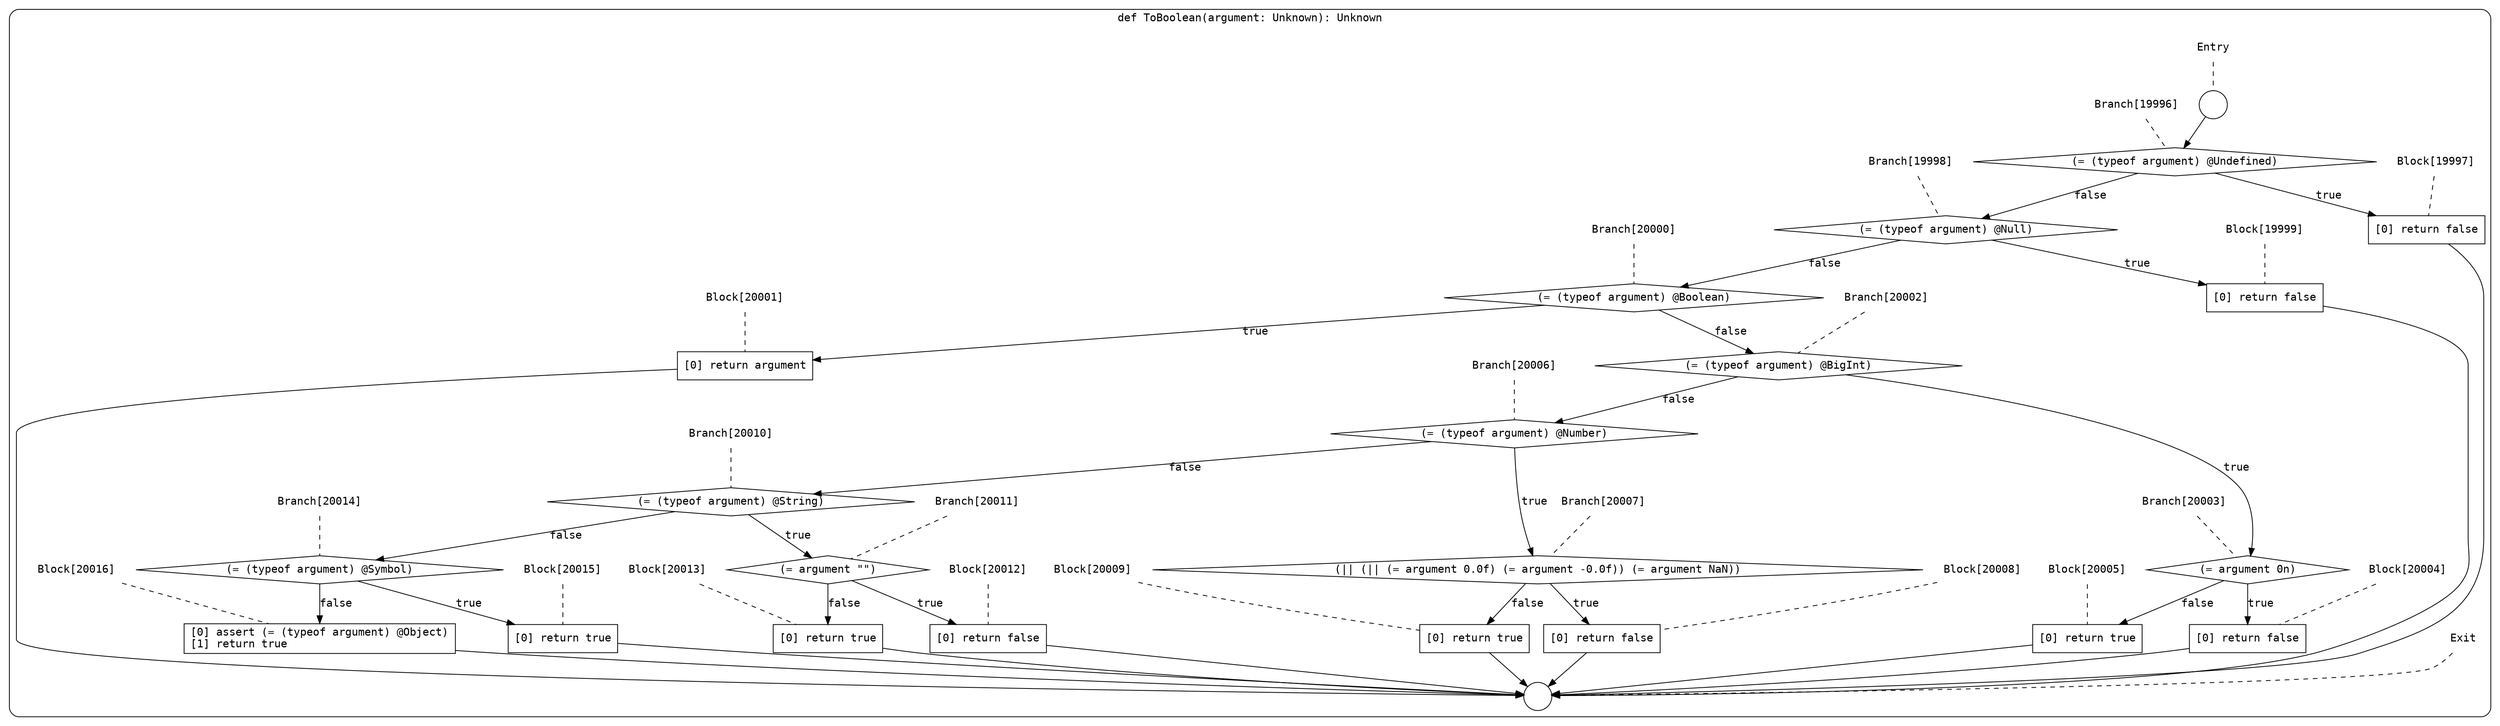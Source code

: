digraph {
  graph [fontname = "Consolas"]
  node [fontname = "Consolas"]
  edge [fontname = "Consolas"]
  subgraph cluster2685 {
    label = "def ToBoolean(argument: Unknown): Unknown"
    style = rounded
    cluster2685_entry_name [shape=none, label=<<font color="black">Entry</font>>]
    cluster2685_entry_name -> cluster2685_entry [arrowhead=none, color="black", style=dashed]
    cluster2685_entry [shape=circle label=" " color="black" fillcolor="white" style=filled]
    cluster2685_entry -> node19996 [color="black"]
    cluster2685_exit_name [shape=none, label=<<font color="black">Exit</font>>]
    cluster2685_exit_name -> cluster2685_exit [arrowhead=none, color="black", style=dashed]
    cluster2685_exit [shape=circle label=" " color="black" fillcolor="white" style=filled]
    node19996_name [shape=none, label=<<font color="black">Branch[19996]</font>>]
    node19996_name -> node19996 [arrowhead=none, color="black", style=dashed]
    node19996 [shape=diamond, label=<<font color="black">(= (typeof argument) @Undefined)</font>> color="black" fillcolor="white", style=filled]
    node19996 -> node19997 [label=<<font color="black">true</font>> color="black"]
    node19996 -> node19998 [label=<<font color="black">false</font>> color="black"]
    node19997_name [shape=none, label=<<font color="black">Block[19997]</font>>]
    node19997_name -> node19997 [arrowhead=none, color="black", style=dashed]
    node19997 [shape=box, label=<<font color="black">[0] return false<BR ALIGN="LEFT"/></font>> color="black" fillcolor="white", style=filled]
    node19997 -> cluster2685_exit [color="black"]
    node19998_name [shape=none, label=<<font color="black">Branch[19998]</font>>]
    node19998_name -> node19998 [arrowhead=none, color="black", style=dashed]
    node19998 [shape=diamond, label=<<font color="black">(= (typeof argument) @Null)</font>> color="black" fillcolor="white", style=filled]
    node19998 -> node19999 [label=<<font color="black">true</font>> color="black"]
    node19998 -> node20000 [label=<<font color="black">false</font>> color="black"]
    node19999_name [shape=none, label=<<font color="black">Block[19999]</font>>]
    node19999_name -> node19999 [arrowhead=none, color="black", style=dashed]
    node19999 [shape=box, label=<<font color="black">[0] return false<BR ALIGN="LEFT"/></font>> color="black" fillcolor="white", style=filled]
    node19999 -> cluster2685_exit [color="black"]
    node20000_name [shape=none, label=<<font color="black">Branch[20000]</font>>]
    node20000_name -> node20000 [arrowhead=none, color="black", style=dashed]
    node20000 [shape=diamond, label=<<font color="black">(= (typeof argument) @Boolean)</font>> color="black" fillcolor="white", style=filled]
    node20000 -> node20001 [label=<<font color="black">true</font>> color="black"]
    node20000 -> node20002 [label=<<font color="black">false</font>> color="black"]
    node20001_name [shape=none, label=<<font color="black">Block[20001]</font>>]
    node20001_name -> node20001 [arrowhead=none, color="black", style=dashed]
    node20001 [shape=box, label=<<font color="black">[0] return argument<BR ALIGN="LEFT"/></font>> color="black" fillcolor="white", style=filled]
    node20001 -> cluster2685_exit [color="black"]
    node20002_name [shape=none, label=<<font color="black">Branch[20002]</font>>]
    node20002_name -> node20002 [arrowhead=none, color="black", style=dashed]
    node20002 [shape=diamond, label=<<font color="black">(= (typeof argument) @BigInt)</font>> color="black" fillcolor="white", style=filled]
    node20002 -> node20003 [label=<<font color="black">true</font>> color="black"]
    node20002 -> node20006 [label=<<font color="black">false</font>> color="black"]
    node20003_name [shape=none, label=<<font color="black">Branch[20003]</font>>]
    node20003_name -> node20003 [arrowhead=none, color="black", style=dashed]
    node20003 [shape=diamond, label=<<font color="black">(= argument 0n)</font>> color="black" fillcolor="white", style=filled]
    node20003 -> node20004 [label=<<font color="black">true</font>> color="black"]
    node20003 -> node20005 [label=<<font color="black">false</font>> color="black"]
    node20006_name [shape=none, label=<<font color="black">Branch[20006]</font>>]
    node20006_name -> node20006 [arrowhead=none, color="black", style=dashed]
    node20006 [shape=diamond, label=<<font color="black">(= (typeof argument) @Number)</font>> color="black" fillcolor="white", style=filled]
    node20006 -> node20007 [label=<<font color="black">true</font>> color="black"]
    node20006 -> node20010 [label=<<font color="black">false</font>> color="black"]
    node20004_name [shape=none, label=<<font color="black">Block[20004]</font>>]
    node20004_name -> node20004 [arrowhead=none, color="black", style=dashed]
    node20004 [shape=box, label=<<font color="black">[0] return false<BR ALIGN="LEFT"/></font>> color="black" fillcolor="white", style=filled]
    node20004 -> cluster2685_exit [color="black"]
    node20005_name [shape=none, label=<<font color="black">Block[20005]</font>>]
    node20005_name -> node20005 [arrowhead=none, color="black", style=dashed]
    node20005 [shape=box, label=<<font color="black">[0] return true<BR ALIGN="LEFT"/></font>> color="black" fillcolor="white", style=filled]
    node20005 -> cluster2685_exit [color="black"]
    node20007_name [shape=none, label=<<font color="black">Branch[20007]</font>>]
    node20007_name -> node20007 [arrowhead=none, color="black", style=dashed]
    node20007 [shape=diamond, label=<<font color="black">(|| (|| (= argument 0.0f) (= argument -0.0f)) (= argument NaN))</font>> color="black" fillcolor="white", style=filled]
    node20007 -> node20008 [label=<<font color="black">true</font>> color="black"]
    node20007 -> node20009 [label=<<font color="black">false</font>> color="black"]
    node20010_name [shape=none, label=<<font color="black">Branch[20010]</font>>]
    node20010_name -> node20010 [arrowhead=none, color="black", style=dashed]
    node20010 [shape=diamond, label=<<font color="black">(= (typeof argument) @String)</font>> color="black" fillcolor="white", style=filled]
    node20010 -> node20011 [label=<<font color="black">true</font>> color="black"]
    node20010 -> node20014 [label=<<font color="black">false</font>> color="black"]
    node20008_name [shape=none, label=<<font color="black">Block[20008]</font>>]
    node20008_name -> node20008 [arrowhead=none, color="black", style=dashed]
    node20008 [shape=box, label=<<font color="black">[0] return false<BR ALIGN="LEFT"/></font>> color="black" fillcolor="white", style=filled]
    node20008 -> cluster2685_exit [color="black"]
    node20009_name [shape=none, label=<<font color="black">Block[20009]</font>>]
    node20009_name -> node20009 [arrowhead=none, color="black", style=dashed]
    node20009 [shape=box, label=<<font color="black">[0] return true<BR ALIGN="LEFT"/></font>> color="black" fillcolor="white", style=filled]
    node20009 -> cluster2685_exit [color="black"]
    node20011_name [shape=none, label=<<font color="black">Branch[20011]</font>>]
    node20011_name -> node20011 [arrowhead=none, color="black", style=dashed]
    node20011 [shape=diamond, label=<<font color="black">(= argument &quot;&quot;)</font>> color="black" fillcolor="white", style=filled]
    node20011 -> node20012 [label=<<font color="black">true</font>> color="black"]
    node20011 -> node20013 [label=<<font color="black">false</font>> color="black"]
    node20014_name [shape=none, label=<<font color="black">Branch[20014]</font>>]
    node20014_name -> node20014 [arrowhead=none, color="black", style=dashed]
    node20014 [shape=diamond, label=<<font color="black">(= (typeof argument) @Symbol)</font>> color="black" fillcolor="white", style=filled]
    node20014 -> node20015 [label=<<font color="black">true</font>> color="black"]
    node20014 -> node20016 [label=<<font color="black">false</font>> color="black"]
    node20012_name [shape=none, label=<<font color="black">Block[20012]</font>>]
    node20012_name -> node20012 [arrowhead=none, color="black", style=dashed]
    node20012 [shape=box, label=<<font color="black">[0] return false<BR ALIGN="LEFT"/></font>> color="black" fillcolor="white", style=filled]
    node20012 -> cluster2685_exit [color="black"]
    node20013_name [shape=none, label=<<font color="black">Block[20013]</font>>]
    node20013_name -> node20013 [arrowhead=none, color="black", style=dashed]
    node20013 [shape=box, label=<<font color="black">[0] return true<BR ALIGN="LEFT"/></font>> color="black" fillcolor="white", style=filled]
    node20013 -> cluster2685_exit [color="black"]
    node20015_name [shape=none, label=<<font color="black">Block[20015]</font>>]
    node20015_name -> node20015 [arrowhead=none, color="black", style=dashed]
    node20015 [shape=box, label=<<font color="black">[0] return true<BR ALIGN="LEFT"/></font>> color="black" fillcolor="white", style=filled]
    node20015 -> cluster2685_exit [color="black"]
    node20016_name [shape=none, label=<<font color="black">Block[20016]</font>>]
    node20016_name -> node20016 [arrowhead=none, color="black", style=dashed]
    node20016 [shape=box, label=<<font color="black">[0] assert (= (typeof argument) @Object)<BR ALIGN="LEFT"/>[1] return true<BR ALIGN="LEFT"/></font>> color="black" fillcolor="white", style=filled]
    node20016 -> cluster2685_exit [color="black"]
  }
}
